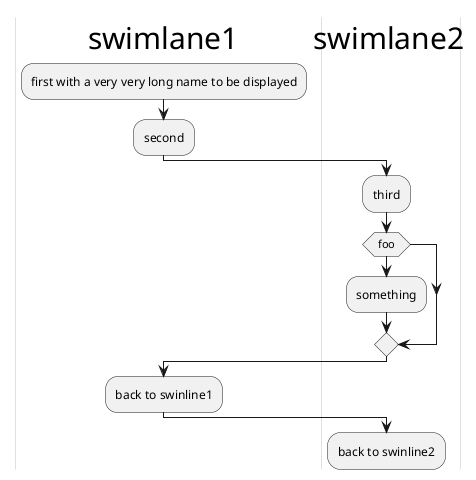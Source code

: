 {
  "sha1": "puaayxcwo1qzj1eft9r54x3c3s9knz9",
  "insertion": {
    "when": "2024-06-04T17:28:41.705Z",
    "user": "plantuml@gmail.com"
  }
}
@startuml
skinparam swimlane {
  BorderThickness 0
  TitleFontColor black
  TitleFontSize 30
  width same
}
|swimlane1|
:first with a very very long name to be displayed;
:second;
|swimlane2|
:third;
if (foo) then
:something;
endif
|swimlane1|
:back to swinline1;
|swimlane2|
:back to swinline2;
@enduml
